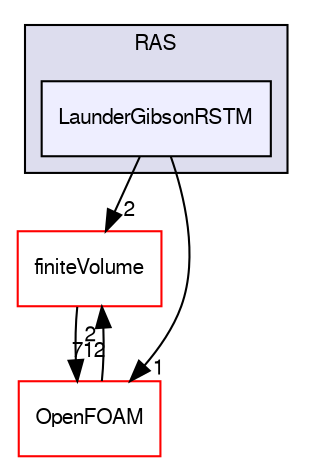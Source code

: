 digraph "src/turbulenceModels/compressible/RAS/LaunderGibsonRSTM" {
  bgcolor=transparent;
  compound=true
  node [ fontsize="10", fontname="FreeSans"];
  edge [ labelfontsize="10", labelfontname="FreeSans"];
  subgraph clusterdir_6cad2976a3dc5b3cc78cf862aa6ed72d {
    graph [ bgcolor="#ddddee", pencolor="black", label="RAS" fontname="FreeSans", fontsize="10", URL="dir_6cad2976a3dc5b3cc78cf862aa6ed72d.html"]
  dir_6f2d79df5ba4a019742abedac1da6ad2 [shape=box, label="LaunderGibsonRSTM", style="filled", fillcolor="#eeeeff", pencolor="black", URL="dir_6f2d79df5ba4a019742abedac1da6ad2.html"];
  }
  dir_9bd15774b555cf7259a6fa18f99fe99b [shape=box label="finiteVolume" color="red" URL="dir_9bd15774b555cf7259a6fa18f99fe99b.html"];
  dir_c5473ff19b20e6ec4dfe5c310b3778a8 [shape=box label="OpenFOAM" color="red" URL="dir_c5473ff19b20e6ec4dfe5c310b3778a8.html"];
  dir_9bd15774b555cf7259a6fa18f99fe99b->dir_c5473ff19b20e6ec4dfe5c310b3778a8 [headlabel="712", labeldistance=1.5 headhref="dir_000749_001732.html"];
  dir_c5473ff19b20e6ec4dfe5c310b3778a8->dir_9bd15774b555cf7259a6fa18f99fe99b [headlabel="2", labeldistance=1.5 headhref="dir_001732_000749.html"];
  dir_6f2d79df5ba4a019742abedac1da6ad2->dir_9bd15774b555cf7259a6fa18f99fe99b [headlabel="2", labeldistance=1.5 headhref="dir_002931_000749.html"];
  dir_6f2d79df5ba4a019742abedac1da6ad2->dir_c5473ff19b20e6ec4dfe5c310b3778a8 [headlabel="1", labeldistance=1.5 headhref="dir_002931_001732.html"];
}
